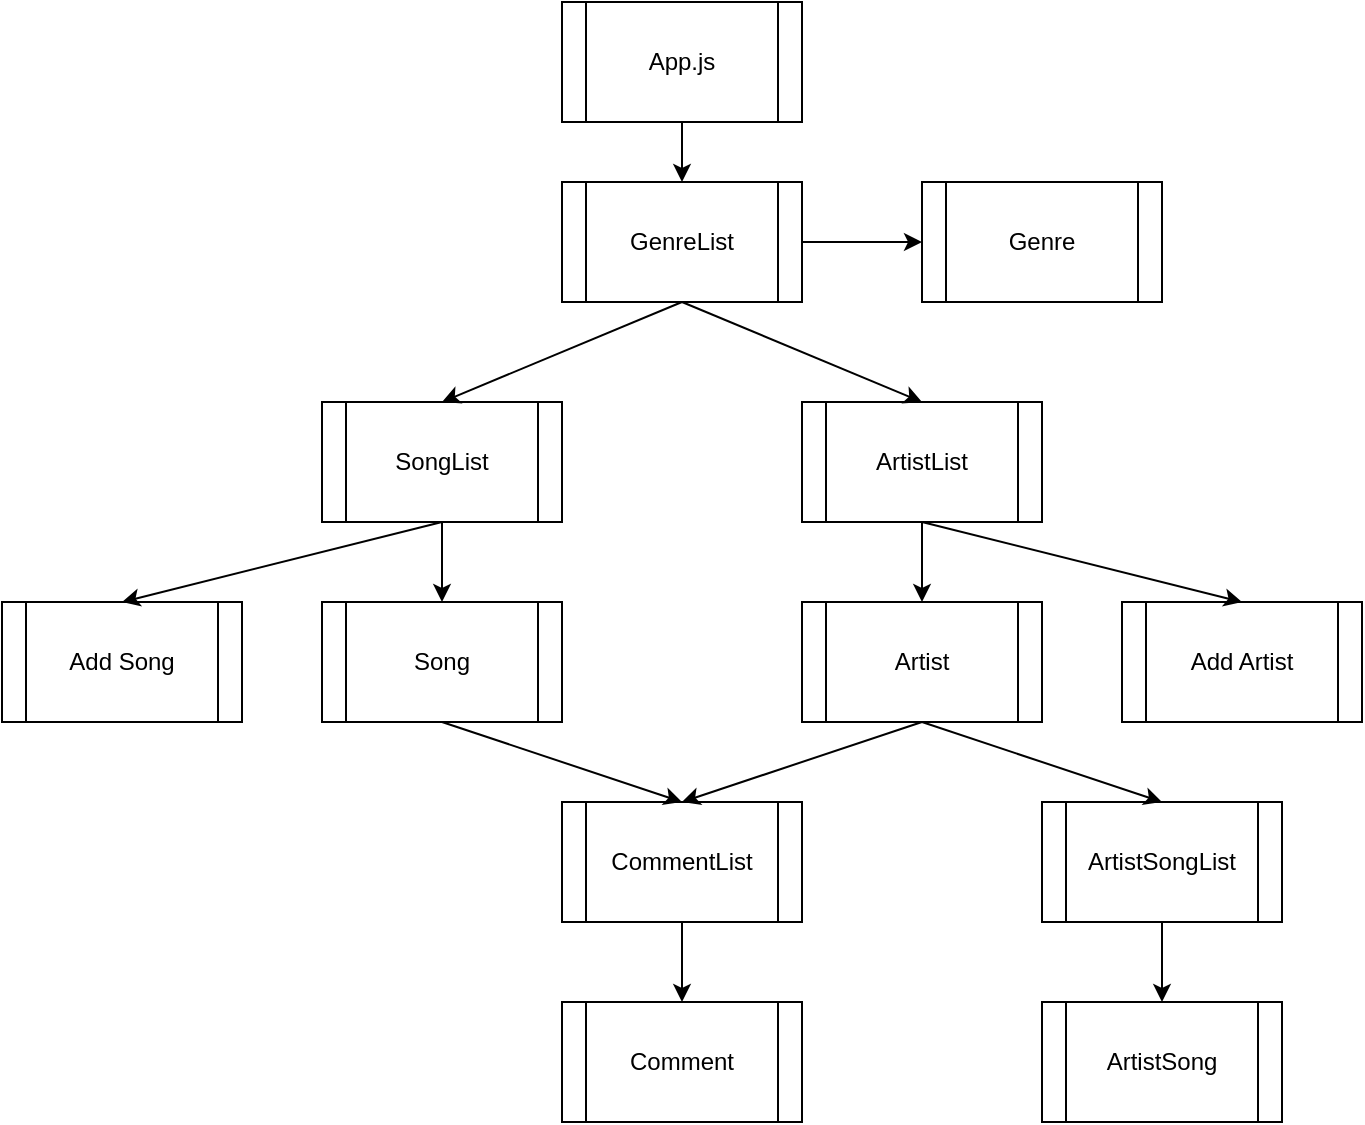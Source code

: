 <mxfile version="14.7.2" type="github">
  <diagram id="SsjKY8MY1qLet1DXSO1_" name="Page-1">
    <mxGraphModel dx="946" dy="646" grid="1" gridSize="10" guides="1" tooltips="1" connect="1" arrows="1" fold="1" page="1" pageScale="1" pageWidth="850" pageHeight="1100" math="0" shadow="0">
      <root>
        <mxCell id="0" />
        <mxCell id="1" parent="0" />
        <mxCell id="_Wla6LilC17jW7RiicPp-2" value="App.js" style="shape=process;whiteSpace=wrap;html=1;backgroundOutline=1;" vertex="1" parent="1">
          <mxGeometry x="360" width="120" height="60" as="geometry" />
        </mxCell>
        <mxCell id="_Wla6LilC17jW7RiicPp-3" value="GenreList" style="shape=process;whiteSpace=wrap;html=1;backgroundOutline=1;" vertex="1" parent="1">
          <mxGeometry x="360" y="90" width="120" height="60" as="geometry" />
        </mxCell>
        <mxCell id="_Wla6LilC17jW7RiicPp-4" value="SongList" style="shape=process;whiteSpace=wrap;html=1;backgroundOutline=1;" vertex="1" parent="1">
          <mxGeometry x="240" y="200" width="120" height="60" as="geometry" />
        </mxCell>
        <mxCell id="_Wla6LilC17jW7RiicPp-5" value="Genre" style="shape=process;whiteSpace=wrap;html=1;backgroundOutline=1;" vertex="1" parent="1">
          <mxGeometry x="540" y="90" width="120" height="60" as="geometry" />
        </mxCell>
        <mxCell id="_Wla6LilC17jW7RiicPp-6" value="Song" style="shape=process;whiteSpace=wrap;html=1;backgroundOutline=1;" vertex="1" parent="1">
          <mxGeometry x="240" y="300" width="120" height="60" as="geometry" />
        </mxCell>
        <mxCell id="_Wla6LilC17jW7RiicPp-7" value="CommentList" style="shape=process;whiteSpace=wrap;html=1;backgroundOutline=1;" vertex="1" parent="1">
          <mxGeometry x="360" y="400" width="120" height="60" as="geometry" />
        </mxCell>
        <mxCell id="_Wla6LilC17jW7RiicPp-8" value="Comment" style="shape=process;whiteSpace=wrap;html=1;backgroundOutline=1;" vertex="1" parent="1">
          <mxGeometry x="360" y="500" width="120" height="60" as="geometry" />
        </mxCell>
        <mxCell id="_Wla6LilC17jW7RiicPp-10" value="" style="endArrow=classic;html=1;entryX=0.5;entryY=0;entryDx=0;entryDy=0;exitX=0.5;exitY=1;exitDx=0;exitDy=0;" edge="1" parent="1" source="_Wla6LilC17jW7RiicPp-2" target="_Wla6LilC17jW7RiicPp-3">
          <mxGeometry width="50" height="50" relative="1" as="geometry">
            <mxPoint x="430" y="190" as="sourcePoint" />
            <mxPoint x="420" y="230.711" as="targetPoint" />
          </mxGeometry>
        </mxCell>
        <mxCell id="_Wla6LilC17jW7RiicPp-12" value="" style="endArrow=classic;html=1;exitX=1;exitY=0.5;exitDx=0;exitDy=0;entryX=0;entryY=0.5;entryDx=0;entryDy=0;" edge="1" parent="1" source="_Wla6LilC17jW7RiicPp-3" target="_Wla6LilC17jW7RiicPp-5">
          <mxGeometry width="50" height="50" relative="1" as="geometry">
            <mxPoint x="530" y="300" as="sourcePoint" />
            <mxPoint x="580" y="250" as="targetPoint" />
          </mxGeometry>
        </mxCell>
        <mxCell id="_Wla6LilC17jW7RiicPp-16" value="Add Song" style="shape=process;whiteSpace=wrap;html=1;backgroundOutline=1;" vertex="1" parent="1">
          <mxGeometry x="80" y="300" width="120" height="60" as="geometry" />
        </mxCell>
        <mxCell id="_Wla6LilC17jW7RiicPp-17" value="ArtistList" style="shape=process;whiteSpace=wrap;html=1;backgroundOutline=1;" vertex="1" parent="1">
          <mxGeometry x="480" y="200" width="120" height="60" as="geometry" />
        </mxCell>
        <mxCell id="_Wla6LilC17jW7RiicPp-19" value="Artist" style="shape=process;whiteSpace=wrap;html=1;backgroundOutline=1;" vertex="1" parent="1">
          <mxGeometry x="480" y="300" width="120" height="60" as="geometry" />
        </mxCell>
        <mxCell id="_Wla6LilC17jW7RiicPp-20" value="Add Artist" style="shape=process;whiteSpace=wrap;html=1;backgroundOutline=1;" vertex="1" parent="1">
          <mxGeometry x="640" y="300" width="120" height="60" as="geometry" />
        </mxCell>
        <mxCell id="_Wla6LilC17jW7RiicPp-21" value="" style="endArrow=classic;html=1;exitX=0.5;exitY=1;exitDx=0;exitDy=0;entryX=0.5;entryY=0;entryDx=0;entryDy=0;" edge="1" parent="1" source="_Wla6LilC17jW7RiicPp-3" target="_Wla6LilC17jW7RiicPp-17">
          <mxGeometry width="50" height="50" relative="1" as="geometry">
            <mxPoint x="520" y="280" as="sourcePoint" />
            <mxPoint x="570" y="230" as="targetPoint" />
          </mxGeometry>
        </mxCell>
        <mxCell id="_Wla6LilC17jW7RiicPp-22" value="" style="endArrow=classic;html=1;exitX=0.5;exitY=1;exitDx=0;exitDy=0;entryX=0.5;entryY=0;entryDx=0;entryDy=0;" edge="1" parent="1" source="_Wla6LilC17jW7RiicPp-3" target="_Wla6LilC17jW7RiicPp-4">
          <mxGeometry width="50" height="50" relative="1" as="geometry">
            <mxPoint x="360" y="280" as="sourcePoint" />
            <mxPoint x="430.711" y="230" as="targetPoint" />
          </mxGeometry>
        </mxCell>
        <mxCell id="_Wla6LilC17jW7RiicPp-23" value="" style="endArrow=classic;html=1;exitX=0.5;exitY=1;exitDx=0;exitDy=0;entryX=0.5;entryY=0;entryDx=0;entryDy=0;" edge="1" parent="1" source="_Wla6LilC17jW7RiicPp-17" target="_Wla6LilC17jW7RiicPp-19">
          <mxGeometry width="50" height="50" relative="1" as="geometry">
            <mxPoint x="520" y="280" as="sourcePoint" />
            <mxPoint x="570" y="230" as="targetPoint" />
          </mxGeometry>
        </mxCell>
        <mxCell id="_Wla6LilC17jW7RiicPp-24" value="" style="endArrow=classic;html=1;exitX=0.5;exitY=1;exitDx=0;exitDy=0;entryX=0.5;entryY=0;entryDx=0;entryDy=0;" edge="1" parent="1" source="_Wla6LilC17jW7RiicPp-4" target="_Wla6LilC17jW7RiicPp-6">
          <mxGeometry width="50" height="50" relative="1" as="geometry">
            <mxPoint x="520" y="280" as="sourcePoint" />
            <mxPoint x="570" y="230" as="targetPoint" />
          </mxGeometry>
        </mxCell>
        <mxCell id="_Wla6LilC17jW7RiicPp-25" value="" style="endArrow=classic;html=1;entryX=0.5;entryY=0;entryDx=0;entryDy=0;" edge="1" parent="1" target="_Wla6LilC17jW7RiicPp-16">
          <mxGeometry width="50" height="50" relative="1" as="geometry">
            <mxPoint x="300" y="260" as="sourcePoint" />
            <mxPoint x="570" y="230" as="targetPoint" />
          </mxGeometry>
        </mxCell>
        <mxCell id="_Wla6LilC17jW7RiicPp-26" value="" style="endArrow=classic;html=1;entryX=0.5;entryY=0;entryDx=0;entryDy=0;" edge="1" parent="1" target="_Wla6LilC17jW7RiicPp-20">
          <mxGeometry width="50" height="50" relative="1" as="geometry">
            <mxPoint x="540" y="260" as="sourcePoint" />
            <mxPoint x="690" y="240" as="targetPoint" />
          </mxGeometry>
        </mxCell>
        <mxCell id="_Wla6LilC17jW7RiicPp-28" value="" style="endArrow=classic;html=1;exitX=0.5;exitY=1;exitDx=0;exitDy=0;entryX=0.5;entryY=0;entryDx=0;entryDy=0;" edge="1" parent="1" source="_Wla6LilC17jW7RiicPp-6" target="_Wla6LilC17jW7RiicPp-7">
          <mxGeometry width="50" height="50" relative="1" as="geometry">
            <mxPoint x="300" y="410" as="sourcePoint" />
            <mxPoint x="350" y="360" as="targetPoint" />
          </mxGeometry>
        </mxCell>
        <mxCell id="_Wla6LilC17jW7RiicPp-29" value="" style="endArrow=classic;html=1;exitX=0.5;exitY=1;exitDx=0;exitDy=0;entryX=0.5;entryY=0;entryDx=0;entryDy=0;" edge="1" parent="1" source="_Wla6LilC17jW7RiicPp-19" target="_Wla6LilC17jW7RiicPp-7">
          <mxGeometry width="50" height="50" relative="1" as="geometry">
            <mxPoint x="570" y="430" as="sourcePoint" />
            <mxPoint x="620" y="380" as="targetPoint" />
          </mxGeometry>
        </mxCell>
        <mxCell id="_Wla6LilC17jW7RiicPp-30" value="" style="endArrow=classic;html=1;exitX=0.5;exitY=1;exitDx=0;exitDy=0;entryX=0.5;entryY=0;entryDx=0;entryDy=0;" edge="1" parent="1" source="_Wla6LilC17jW7RiicPp-7" target="_Wla6LilC17jW7RiicPp-8">
          <mxGeometry width="50" height="50" relative="1" as="geometry">
            <mxPoint x="520" y="280" as="sourcePoint" />
            <mxPoint x="570" y="230" as="targetPoint" />
          </mxGeometry>
        </mxCell>
        <mxCell id="_Wla6LilC17jW7RiicPp-31" value="ArtistSongList" style="shape=process;whiteSpace=wrap;html=1;backgroundOutline=1;" vertex="1" parent="1">
          <mxGeometry x="600" y="400" width="120" height="60" as="geometry" />
        </mxCell>
        <mxCell id="_Wla6LilC17jW7RiicPp-32" value="ArtistSong" style="shape=process;whiteSpace=wrap;html=1;backgroundOutline=1;" vertex="1" parent="1">
          <mxGeometry x="600" y="500" width="120" height="60" as="geometry" />
        </mxCell>
        <mxCell id="_Wla6LilC17jW7RiicPp-34" value="" style="endArrow=classic;html=1;exitX=0.5;exitY=1;exitDx=0;exitDy=0;entryX=0.5;entryY=0;entryDx=0;entryDy=0;" edge="1" parent="1" source="_Wla6LilC17jW7RiicPp-31" target="_Wla6LilC17jW7RiicPp-32">
          <mxGeometry width="50" height="50" relative="1" as="geometry">
            <mxPoint x="550" y="280" as="sourcePoint" />
            <mxPoint x="600" y="230" as="targetPoint" />
          </mxGeometry>
        </mxCell>
        <mxCell id="_Wla6LilC17jW7RiicPp-35" value="" style="endArrow=classic;html=1;entryX=0.5;entryY=0;entryDx=0;entryDy=0;exitX=0.5;exitY=1;exitDx=0;exitDy=0;" edge="1" parent="1" source="_Wla6LilC17jW7RiicPp-19" target="_Wla6LilC17jW7RiicPp-31">
          <mxGeometry width="50" height="50" relative="1" as="geometry">
            <mxPoint x="500" y="410" as="sourcePoint" />
            <mxPoint x="550" y="360" as="targetPoint" />
          </mxGeometry>
        </mxCell>
      </root>
    </mxGraphModel>
  </diagram>
</mxfile>
